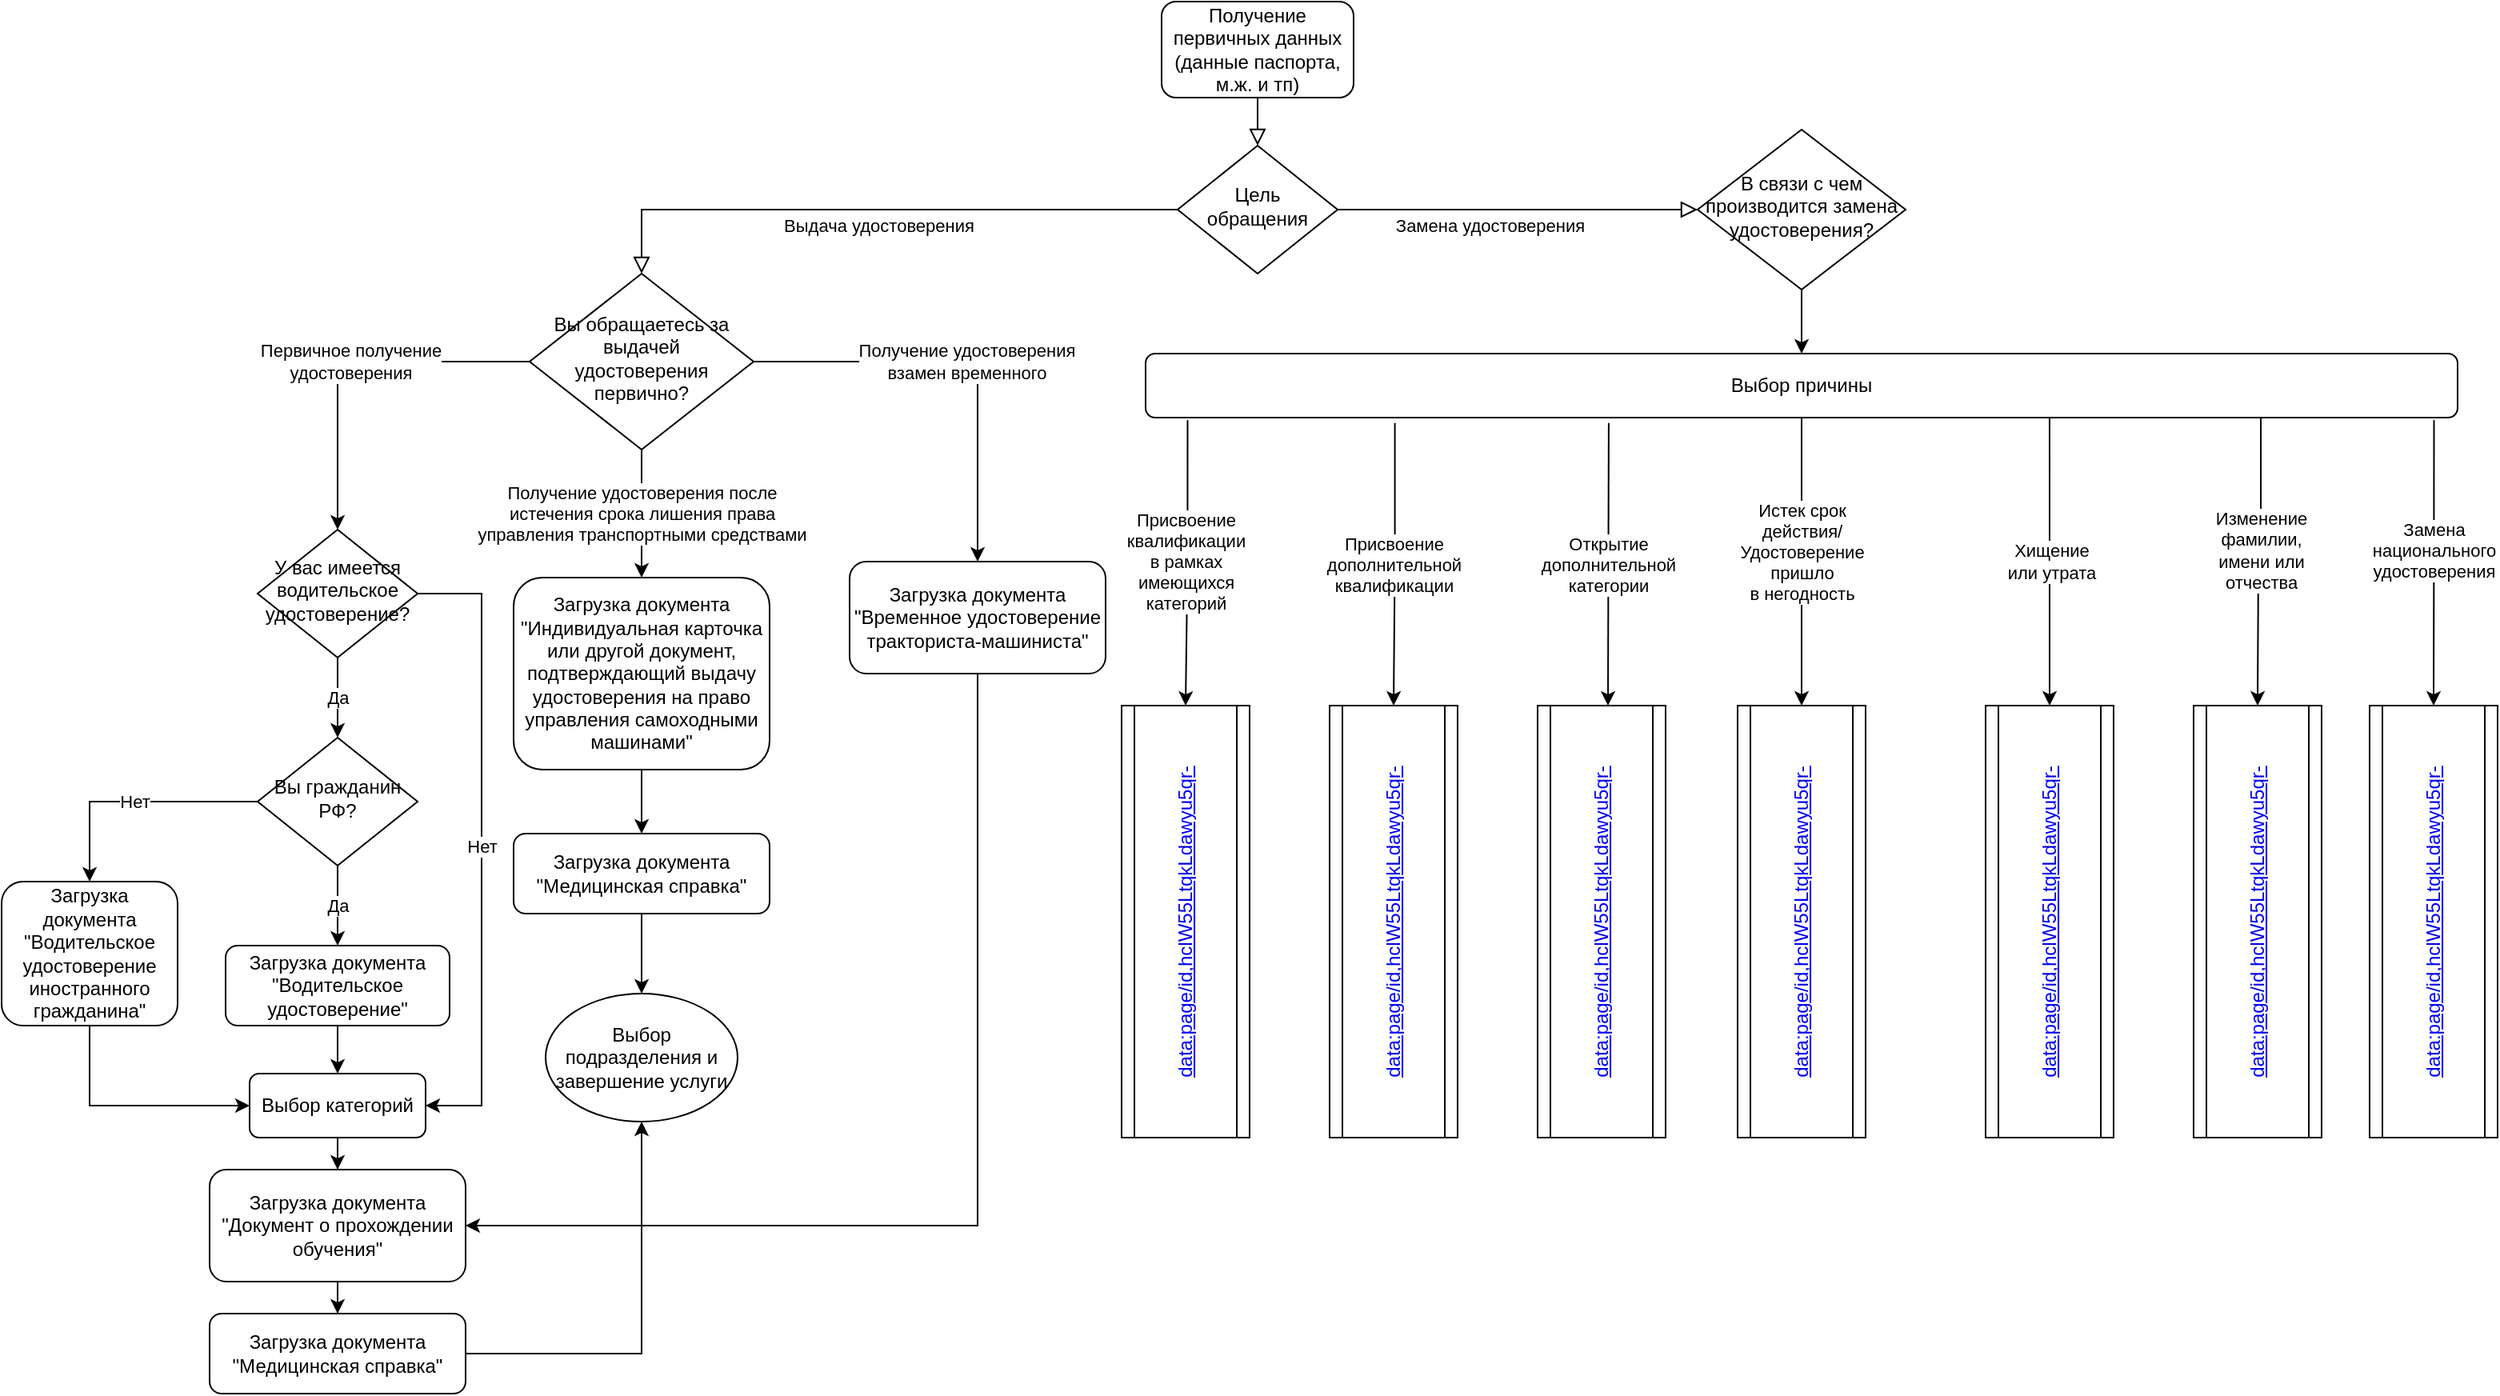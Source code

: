 <mxfile version="14.8.0" type="github" pages="8">
  <diagram id="C5RBs43oDa-KdzZeNtuy" name="Page-1">
    <mxGraphModel dx="1673" dy="896" grid="1" gridSize="10" guides="1" tooltips="1" connect="1" arrows="1" fold="1" page="1" pageScale="1" pageWidth="1654" pageHeight="1169" math="0" shadow="0">
      <root>
        <mxCell id="WIyWlLk6GJQsqaUBKTNV-0" />
        <mxCell id="WIyWlLk6GJQsqaUBKTNV-1" parent="WIyWlLk6GJQsqaUBKTNV-0" />
        <mxCell id="WIyWlLk6GJQsqaUBKTNV-2" value="" style="rounded=0;html=1;jettySize=auto;orthogonalLoop=1;fontSize=11;endArrow=block;endFill=0;endSize=8;strokeWidth=1;shadow=0;labelBackgroundColor=none;edgeStyle=orthogonalEdgeStyle;" parent="WIyWlLk6GJQsqaUBKTNV-1" source="WIyWlLk6GJQsqaUBKTNV-3" target="WIyWlLk6GJQsqaUBKTNV-6" edge="1">
          <mxGeometry relative="1" as="geometry" />
        </mxCell>
        <mxCell id="WIyWlLk6GJQsqaUBKTNV-3" value="Получение первичных данных (данные паспорта, м.ж. и тп)" style="rounded=1;whiteSpace=wrap;html=1;fontSize=12;glass=0;strokeWidth=1;shadow=0;" parent="WIyWlLk6GJQsqaUBKTNV-1" vertex="1">
          <mxGeometry x="765" y="40" width="120" height="60" as="geometry" />
        </mxCell>
        <mxCell id="WIyWlLk6GJQsqaUBKTNV-4" value="Замена удостоверения" style="rounded=0;html=1;jettySize=auto;orthogonalLoop=1;fontSize=11;endArrow=block;endFill=0;endSize=8;strokeWidth=1;shadow=0;labelBackgroundColor=none;edgeStyle=orthogonalEdgeStyle;entryX=0;entryY=0.5;entryDx=0;entryDy=0;" parent="WIyWlLk6GJQsqaUBKTNV-1" source="WIyWlLk6GJQsqaUBKTNV-6" target="LP5ZY8irFqe8Ylj5ovww-49" edge="1">
          <mxGeometry x="-0.156" y="-10" relative="1" as="geometry">
            <mxPoint as="offset" />
            <mxPoint x="825.0" y="260" as="targetPoint" />
          </mxGeometry>
        </mxCell>
        <mxCell id="WIyWlLk6GJQsqaUBKTNV-5" value="Выдача удостоверения" style="edgeStyle=orthogonalEdgeStyle;rounded=0;html=1;jettySize=auto;orthogonalLoop=1;fontSize=11;endArrow=block;endFill=0;endSize=8;strokeWidth=1;shadow=0;labelBackgroundColor=none;entryX=0.5;entryY=0;entryDx=0;entryDy=0;" parent="WIyWlLk6GJQsqaUBKTNV-1" source="WIyWlLk6GJQsqaUBKTNV-6" target="LP5ZY8irFqe8Ylj5ovww-3" edge="1">
          <mxGeometry y="10" relative="1" as="geometry">
            <mxPoint as="offset" />
            <mxPoint x="440" y="190" as="targetPoint" />
          </mxGeometry>
        </mxCell>
        <mxCell id="WIyWlLk6GJQsqaUBKTNV-6" value="Цель обращения" style="rhombus;whiteSpace=wrap;html=1;shadow=0;fontFamily=Helvetica;fontSize=12;align=center;strokeWidth=1;spacing=6;spacingTop=-4;" parent="WIyWlLk6GJQsqaUBKTNV-1" vertex="1">
          <mxGeometry x="775" y="130" width="100" height="80" as="geometry" />
        </mxCell>
        <mxCell id="LP5ZY8irFqe8Ylj5ovww-7" value="Первичное получение &lt;br&gt;удостоверения" style="edgeStyle=orthogonalEdgeStyle;rounded=0;orthogonalLoop=1;jettySize=auto;html=1;entryX=0.5;entryY=0;entryDx=0;entryDy=0;" edge="1" parent="WIyWlLk6GJQsqaUBKTNV-1" source="LP5ZY8irFqe8Ylj5ovww-3" target="LP5ZY8irFqe8Ylj5ovww-5">
          <mxGeometry relative="1" as="geometry" />
        </mxCell>
        <mxCell id="LP5ZY8irFqe8Ylj5ovww-8" value="Получение удостоверения после &lt;br&gt;истечения срока лишения права &lt;br&gt;управления транспортными средствами" style="edgeStyle=orthogonalEdgeStyle;rounded=0;orthogonalLoop=1;jettySize=auto;html=1;entryX=0.5;entryY=0;entryDx=0;entryDy=0;" edge="1" parent="WIyWlLk6GJQsqaUBKTNV-1" source="LP5ZY8irFqe8Ylj5ovww-3" target="LP5ZY8irFqe8Ylj5ovww-6">
          <mxGeometry relative="1" as="geometry" />
        </mxCell>
        <mxCell id="LP5ZY8irFqe8Ylj5ovww-10" value="Получение удостоверения &lt;br&gt;взамен временного" style="edgeStyle=orthogonalEdgeStyle;rounded=0;orthogonalLoop=1;jettySize=auto;html=1;entryX=0.5;entryY=0;entryDx=0;entryDy=0;" edge="1" parent="WIyWlLk6GJQsqaUBKTNV-1" source="LP5ZY8irFqe8Ylj5ovww-3" target="LP5ZY8irFqe8Ylj5ovww-9">
          <mxGeometry relative="1" as="geometry" />
        </mxCell>
        <mxCell id="LP5ZY8irFqe8Ylj5ovww-3" value="Вы обращаетесь за выдачей удостоверения первично?" style="rhombus;whiteSpace=wrap;html=1;shadow=0;fontFamily=Helvetica;fontSize=12;align=center;strokeWidth=1;spacing=6;spacingTop=-4;" vertex="1" parent="WIyWlLk6GJQsqaUBKTNV-1">
          <mxGeometry x="370" y="210" width="140" height="110" as="geometry" />
        </mxCell>
        <mxCell id="LP5ZY8irFqe8Ylj5ovww-12" value="Да" style="edgeStyle=orthogonalEdgeStyle;rounded=0;orthogonalLoop=1;jettySize=auto;html=1;entryX=0.5;entryY=0;entryDx=0;entryDy=0;" edge="1" parent="WIyWlLk6GJQsqaUBKTNV-1" source="LP5ZY8irFqe8Ylj5ovww-5" target="LP5ZY8irFqe8Ylj5ovww-11">
          <mxGeometry relative="1" as="geometry" />
        </mxCell>
        <mxCell id="LP5ZY8irFqe8Ylj5ovww-47" value="Нет" style="edgeStyle=orthogonalEdgeStyle;rounded=0;orthogonalLoop=1;jettySize=auto;html=1;entryX=1;entryY=0.5;entryDx=0;entryDy=0;" edge="1" parent="WIyWlLk6GJQsqaUBKTNV-1" source="LP5ZY8irFqe8Ylj5ovww-5" target="LP5ZY8irFqe8Ylj5ovww-29">
          <mxGeometry relative="1" as="geometry">
            <Array as="points">
              <mxPoint x="340" y="410" />
              <mxPoint x="340" y="730" />
            </Array>
          </mxGeometry>
        </mxCell>
        <mxCell id="LP5ZY8irFqe8Ylj5ovww-5" value="У вас имеется водительское удостоверение?" style="rhombus;whiteSpace=wrap;html=1;shadow=0;fontFamily=Helvetica;fontSize=12;align=center;strokeWidth=1;spacing=6;spacingTop=-4;" vertex="1" parent="WIyWlLk6GJQsqaUBKTNV-1">
          <mxGeometry x="200" y="370" width="100" height="80" as="geometry" />
        </mxCell>
        <mxCell id="LP5ZY8irFqe8Ylj5ovww-17" style="edgeStyle=orthogonalEdgeStyle;rounded=0;orthogonalLoop=1;jettySize=auto;html=1;entryX=0.5;entryY=0;entryDx=0;entryDy=0;" edge="1" parent="WIyWlLk6GJQsqaUBKTNV-1" source="LP5ZY8irFqe8Ylj5ovww-6" target="LP5ZY8irFqe8Ylj5ovww-15">
          <mxGeometry relative="1" as="geometry" />
        </mxCell>
        <mxCell id="LP5ZY8irFqe8Ylj5ovww-6" value="Загрузка документа &quot;Индивидуальная карточка или другой документ, подтверждающий выдачу удостоверения на право управления самоходными машинами&quot;" style="rounded=1;whiteSpace=wrap;html=1;shadow=0;strokeWidth=1;" vertex="1" parent="WIyWlLk6GJQsqaUBKTNV-1">
          <mxGeometry x="360" y="400" width="160" height="120" as="geometry" />
        </mxCell>
        <mxCell id="LP5ZY8irFqe8Ylj5ovww-46" style="edgeStyle=orthogonalEdgeStyle;rounded=0;orthogonalLoop=1;jettySize=auto;html=1;entryX=1;entryY=0.5;entryDx=0;entryDy=0;" edge="1" parent="WIyWlLk6GJQsqaUBKTNV-1" source="LP5ZY8irFqe8Ylj5ovww-9" target="LP5ZY8irFqe8Ylj5ovww-31">
          <mxGeometry relative="1" as="geometry">
            <Array as="points">
              <mxPoint x="650" y="805" />
            </Array>
          </mxGeometry>
        </mxCell>
        <mxCell id="LP5ZY8irFqe8Ylj5ovww-9" value="Загрузка документа &quot;Временное удостоверение тракториста-машиниста&quot;" style="rounded=1;whiteSpace=wrap;html=1;shadow=0;strokeWidth=1;" vertex="1" parent="WIyWlLk6GJQsqaUBKTNV-1">
          <mxGeometry x="570" y="390" width="160" height="70" as="geometry" />
        </mxCell>
        <mxCell id="LP5ZY8irFqe8Ylj5ovww-25" value="Да" style="edgeStyle=orthogonalEdgeStyle;rounded=0;orthogonalLoop=1;jettySize=auto;html=1;entryX=0.5;entryY=0;entryDx=0;entryDy=0;" edge="1" parent="WIyWlLk6GJQsqaUBKTNV-1" source="LP5ZY8irFqe8Ylj5ovww-11" target="LP5ZY8irFqe8Ylj5ovww-24">
          <mxGeometry relative="1" as="geometry" />
        </mxCell>
        <mxCell id="LP5ZY8irFqe8Ylj5ovww-28" value="Нет" style="edgeStyle=orthogonalEdgeStyle;rounded=0;orthogonalLoop=1;jettySize=auto;html=1;entryX=0.5;entryY=0;entryDx=0;entryDy=0;" edge="1" parent="WIyWlLk6GJQsqaUBKTNV-1" source="LP5ZY8irFqe8Ylj5ovww-11" target="LP5ZY8irFqe8Ylj5ovww-26">
          <mxGeometry relative="1" as="geometry" />
        </mxCell>
        <mxCell id="LP5ZY8irFqe8Ylj5ovww-11" value="Вы гражданин РФ?" style="rhombus;whiteSpace=wrap;html=1;shadow=0;fontFamily=Helvetica;fontSize=12;align=center;strokeWidth=1;spacing=6;spacingTop=-4;" vertex="1" parent="WIyWlLk6GJQsqaUBKTNV-1">
          <mxGeometry x="200" y="500" width="100" height="80" as="geometry" />
        </mxCell>
        <mxCell id="LP5ZY8irFqe8Ylj5ovww-18" style="edgeStyle=orthogonalEdgeStyle;rounded=0;orthogonalLoop=1;jettySize=auto;html=1;entryX=0.5;entryY=0;entryDx=0;entryDy=0;" edge="1" parent="WIyWlLk6GJQsqaUBKTNV-1" source="LP5ZY8irFqe8Ylj5ovww-15" target="LP5ZY8irFqe8Ylj5ovww-16">
          <mxGeometry relative="1" as="geometry" />
        </mxCell>
        <mxCell id="LP5ZY8irFqe8Ylj5ovww-15" value="Загрузка документа &quot;Медицинская справка&quot;" style="rounded=1;whiteSpace=wrap;html=1;shadow=0;strokeWidth=1;" vertex="1" parent="WIyWlLk6GJQsqaUBKTNV-1">
          <mxGeometry x="360" y="560" width="160" height="50" as="geometry" />
        </mxCell>
        <mxCell id="LP5ZY8irFqe8Ylj5ovww-16" value="Выбор подразделения и завершение услуги" style="ellipse;whiteSpace=wrap;html=1;shadow=0;strokeWidth=1;" vertex="1" parent="WIyWlLk6GJQsqaUBKTNV-1">
          <mxGeometry x="380" y="660" width="120" height="80" as="geometry" />
        </mxCell>
        <mxCell id="LP5ZY8irFqe8Ylj5ovww-30" style="edgeStyle=orthogonalEdgeStyle;rounded=0;orthogonalLoop=1;jettySize=auto;html=1;entryX=0.5;entryY=0;entryDx=0;entryDy=0;" edge="1" parent="WIyWlLk6GJQsqaUBKTNV-1" source="LP5ZY8irFqe8Ylj5ovww-24" target="LP5ZY8irFqe8Ylj5ovww-29">
          <mxGeometry relative="1" as="geometry" />
        </mxCell>
        <mxCell id="LP5ZY8irFqe8Ylj5ovww-24" value="Загрузка документа &quot;Водительское удостоверение&quot;" style="rounded=1;whiteSpace=wrap;html=1;shadow=0;strokeWidth=1;" vertex="1" parent="WIyWlLk6GJQsqaUBKTNV-1">
          <mxGeometry x="180" y="630" width="140" height="50" as="geometry" />
        </mxCell>
        <mxCell id="LP5ZY8irFqe8Ylj5ovww-44" style="edgeStyle=orthogonalEdgeStyle;rounded=0;orthogonalLoop=1;jettySize=auto;html=1;entryX=0;entryY=0.5;entryDx=0;entryDy=0;" edge="1" parent="WIyWlLk6GJQsqaUBKTNV-1" source="LP5ZY8irFqe8Ylj5ovww-26" target="LP5ZY8irFqe8Ylj5ovww-29">
          <mxGeometry relative="1" as="geometry">
            <Array as="points">
              <mxPoint x="95" y="730" />
            </Array>
          </mxGeometry>
        </mxCell>
        <mxCell id="LP5ZY8irFqe8Ylj5ovww-26" value="Загрузка документа &quot;Водительское удостоверение иностранного гражданина&quot;" style="rounded=1;whiteSpace=wrap;html=1;shadow=0;strokeWidth=1;" vertex="1" parent="WIyWlLk6GJQsqaUBKTNV-1">
          <mxGeometry x="40" y="590" width="110" height="90" as="geometry" />
        </mxCell>
        <mxCell id="LP5ZY8irFqe8Ylj5ovww-33" style="edgeStyle=orthogonalEdgeStyle;rounded=0;orthogonalLoop=1;jettySize=auto;html=1;" edge="1" parent="WIyWlLk6GJQsqaUBKTNV-1" source="LP5ZY8irFqe8Ylj5ovww-29" target="LP5ZY8irFqe8Ylj5ovww-31">
          <mxGeometry relative="1" as="geometry" />
        </mxCell>
        <mxCell id="LP5ZY8irFqe8Ylj5ovww-29" value="Выбор категорий" style="rounded=1;whiteSpace=wrap;html=1;shadow=0;strokeWidth=1;" vertex="1" parent="WIyWlLk6GJQsqaUBKTNV-1">
          <mxGeometry x="195" y="710" width="110" height="40" as="geometry" />
        </mxCell>
        <mxCell id="LP5ZY8irFqe8Ylj5ovww-34" style="edgeStyle=orthogonalEdgeStyle;rounded=0;orthogonalLoop=1;jettySize=auto;html=1;" edge="1" parent="WIyWlLk6GJQsqaUBKTNV-1" source="LP5ZY8irFqe8Ylj5ovww-31" target="LP5ZY8irFqe8Ylj5ovww-32">
          <mxGeometry relative="1" as="geometry" />
        </mxCell>
        <mxCell id="LP5ZY8irFqe8Ylj5ovww-31" value="Загрузка документа &quot;Документ о прохождении обучения&quot;" style="rounded=1;whiteSpace=wrap;html=1;shadow=0;strokeWidth=1;" vertex="1" parent="WIyWlLk6GJQsqaUBKTNV-1">
          <mxGeometry x="170" y="770" width="160" height="70" as="geometry" />
        </mxCell>
        <mxCell id="LP5ZY8irFqe8Ylj5ovww-35" style="edgeStyle=orthogonalEdgeStyle;rounded=0;orthogonalLoop=1;jettySize=auto;html=1;entryX=0.5;entryY=1;entryDx=0;entryDy=0;" edge="1" parent="WIyWlLk6GJQsqaUBKTNV-1" source="LP5ZY8irFqe8Ylj5ovww-32" target="LP5ZY8irFqe8Ylj5ovww-16">
          <mxGeometry relative="1" as="geometry" />
        </mxCell>
        <mxCell id="LP5ZY8irFqe8Ylj5ovww-32" value="Загрузка документа &quot;Медицинская справка&quot;" style="rounded=1;whiteSpace=wrap;html=1;shadow=0;strokeWidth=1;" vertex="1" parent="WIyWlLk6GJQsqaUBKTNV-1">
          <mxGeometry x="170" y="860" width="160" height="50" as="geometry" />
        </mxCell>
        <mxCell id="LP5ZY8irFqe8Ylj5ovww-54" style="edgeStyle=orthogonalEdgeStyle;rounded=0;orthogonalLoop=1;jettySize=auto;html=1;" edge="1" parent="WIyWlLk6GJQsqaUBKTNV-1" source="LP5ZY8irFqe8Ylj5ovww-49" target="LP5ZY8irFqe8Ylj5ovww-53">
          <mxGeometry relative="1" as="geometry" />
        </mxCell>
        <mxCell id="LP5ZY8irFqe8Ylj5ovww-49" value="В связи с чем производится замена удостоверения?" style="rhombus;whiteSpace=wrap;html=1;shadow=0;fontFamily=Helvetica;fontSize=12;align=center;strokeWidth=1;spacing=6;spacingTop=-4;" vertex="1" parent="WIyWlLk6GJQsqaUBKTNV-1">
          <mxGeometry x="1100" y="120" width="130" height="100" as="geometry" />
        </mxCell>
        <mxCell id="LP5ZY8irFqe8Ylj5ovww-56" value="Присвоение &lt;br&gt;дополнительной &lt;br&gt;квалификации" style="edgeStyle=orthogonalEdgeStyle;rounded=0;orthogonalLoop=1;jettySize=auto;html=1;exitX=0.19;exitY=1.083;exitDx=0;exitDy=0;exitPerimeter=0;" edge="1" parent="WIyWlLk6GJQsqaUBKTNV-1" source="LP5ZY8irFqe8Ylj5ovww-53">
          <mxGeometry relative="1" as="geometry">
            <mxPoint x="910" y="480" as="targetPoint" />
            <mxPoint x="910" y="320" as="sourcePoint" />
          </mxGeometry>
        </mxCell>
        <mxCell id="LP5ZY8irFqe8Ylj5ovww-59" value="Присвоение &lt;br&gt;квалификации &lt;br&gt;в рамках &lt;br&gt;имеющихся &lt;br&gt;категорий" style="edgeStyle=orthogonalEdgeStyle;rounded=0;orthogonalLoop=1;jettySize=auto;html=1;exitX=0.032;exitY=1.042;exitDx=0;exitDy=0;exitPerimeter=0;" edge="1" parent="WIyWlLk6GJQsqaUBKTNV-1" source="LP5ZY8irFqe8Ylj5ovww-53">
          <mxGeometry relative="1" as="geometry">
            <mxPoint x="780" y="480" as="targetPoint" />
            <mxPoint x="780" y="310" as="sourcePoint" />
          </mxGeometry>
        </mxCell>
        <mxCell id="LP5ZY8irFqe8Ylj5ovww-60" value="Открытие &lt;br&gt;дополнительной &lt;br&gt;категории" style="edgeStyle=orthogonalEdgeStyle;rounded=0;orthogonalLoop=1;jettySize=auto;html=1;exitX=0.353;exitY=1.083;exitDx=0;exitDy=0;exitPerimeter=0;" edge="1" parent="WIyWlLk6GJQsqaUBKTNV-1" source="LP5ZY8irFqe8Ylj5ovww-53">
          <mxGeometry relative="1" as="geometry">
            <mxPoint x="1044" y="480" as="targetPoint" />
            <mxPoint x="1044" y="310" as="sourcePoint" />
          </mxGeometry>
        </mxCell>
        <mxCell id="LP5ZY8irFqe8Ylj5ovww-53" value="Выбор причины" style="rounded=1;whiteSpace=wrap;html=1;shadow=0;strokeWidth=1;" vertex="1" parent="WIyWlLk6GJQsqaUBKTNV-1">
          <mxGeometry x="755" y="260" width="820" height="40" as="geometry" />
        </mxCell>
        <mxCell id="LP5ZY8irFqe8Ylj5ovww-61" value="Хищение &lt;br&gt;или утрата" style="edgeStyle=orthogonalEdgeStyle;rounded=0;orthogonalLoop=1;jettySize=auto;html=1;exitX=0.689;exitY=1;exitDx=0;exitDy=0;exitPerimeter=0;" edge="1" parent="WIyWlLk6GJQsqaUBKTNV-1" source="LP5ZY8irFqe8Ylj5ovww-53">
          <mxGeometry relative="1" as="geometry">
            <mxPoint x="1320" y="480" as="targetPoint" />
            <mxPoint x="1320" y="310" as="sourcePoint" />
          </mxGeometry>
        </mxCell>
        <mxCell id="LP5ZY8irFqe8Ylj5ovww-62" value="Изменение &lt;br&gt;фамилии, &lt;br&gt;имени или &lt;br&gt;отчества" style="edgeStyle=orthogonalEdgeStyle;rounded=0;orthogonalLoop=1;jettySize=auto;html=1;exitX=0.85;exitY=1;exitDx=0;exitDy=0;exitPerimeter=0;" edge="1" parent="WIyWlLk6GJQsqaUBKTNV-1" source="LP5ZY8irFqe8Ylj5ovww-53">
          <mxGeometry x="-0.091" relative="1" as="geometry">
            <mxPoint x="1450" y="480" as="targetPoint" />
            <mxPoint x="1450" y="310" as="sourcePoint" />
            <mxPoint as="offset" />
          </mxGeometry>
        </mxCell>
        <mxCell id="LP5ZY8irFqe8Ylj5ovww-63" value="Замена &lt;br&gt;национального &lt;br&gt;удостоверения" style="edgeStyle=orthogonalEdgeStyle;rounded=0;orthogonalLoop=1;jettySize=auto;html=1;exitX=0.982;exitY=1.042;exitDx=0;exitDy=0;exitPerimeter=0;" edge="1" parent="WIyWlLk6GJQsqaUBKTNV-1" source="LP5ZY8irFqe8Ylj5ovww-53">
          <mxGeometry x="-0.091" relative="1" as="geometry">
            <mxPoint x="1560" y="480" as="targetPoint" />
            <mxPoint x="1560" y="310" as="sourcePoint" />
            <mxPoint as="offset" />
          </mxGeometry>
        </mxCell>
        <mxCell id="LP5ZY8irFqe8Ylj5ovww-64" value="Истек срок &lt;br&gt;действия/&lt;br&gt;Удостоверение &lt;br&gt;пришло &lt;br&gt;в негодность" style="edgeStyle=orthogonalEdgeStyle;rounded=0;orthogonalLoop=1;jettySize=auto;html=1;exitX=0.5;exitY=1;exitDx=0;exitDy=0;exitPerimeter=0;" edge="1" parent="WIyWlLk6GJQsqaUBKTNV-1" source="LP5ZY8irFqe8Ylj5ovww-53">
          <mxGeometry x="-0.077" relative="1" as="geometry">
            <mxPoint x="1165" y="480" as="targetPoint" />
            <mxPoint x="1164.5" y="310" as="sourcePoint" />
            <Array as="points" />
            <mxPoint as="offset" />
          </mxGeometry>
        </mxCell>
        <UserObject label="&lt;a href=&quot;data:page/id,hclW55LtqkLdawyu5qr-&quot;&gt;data:page/id,hclW55LtqkLdawyu5qr-&lt;/a&gt;" link="data:page/id,hclW55LtqkLdawyu5qr-" id="HJuC5P9A7Q_enxPkEr70-1">
          <mxCell style="shape=process;whiteSpace=wrap;html=1;backgroundOutline=1;shadow=0;strokeWidth=1;horizontal=0;" vertex="1" parent="WIyWlLk6GJQsqaUBKTNV-1">
            <mxGeometry x="740" y="480" width="80" height="270" as="geometry" />
          </mxCell>
        </UserObject>
        <UserObject label="&lt;a href=&quot;null&quot;&gt;data:page/id,hclW55LtqkLdawyu5qr-&lt;/a&gt;" link="data:page/id,7OWJ0SJCPcD8ZJ4T7M_F" id="HJuC5P9A7Q_enxPkEr70-2">
          <mxCell style="shape=process;whiteSpace=wrap;html=1;backgroundOutline=1;shadow=0;strokeWidth=1;horizontal=0;" vertex="1" parent="WIyWlLk6GJQsqaUBKTNV-1">
            <mxGeometry x="870" y="480" width="80" height="270" as="geometry" />
          </mxCell>
        </UserObject>
        <UserObject label="&lt;a href=&quot;null&quot;&gt;data:page/id,hclW55LtqkLdawyu5qr-&lt;/a&gt;" link="data:page/id,f9fnHv35TqbvRMG_lHDl" id="NhBZ_Un9BWM0T-MwfDjz-0">
          <mxCell style="shape=process;whiteSpace=wrap;html=1;backgroundOutline=1;shadow=0;strokeWidth=1;horizontal=0;" vertex="1" parent="WIyWlLk6GJQsqaUBKTNV-1">
            <mxGeometry x="1000" y="480" width="80" height="270" as="geometry" />
          </mxCell>
        </UserObject>
        <UserObject label="&lt;a href=&quot;null&quot;&gt;data:page/id,hclW55LtqkLdawyu5qr-&lt;/a&gt;" link="data:page/id,_fNW3Hu8iMfd9qejRIfx" id="NhBZ_Un9BWM0T-MwfDjz-1">
          <mxCell style="shape=process;whiteSpace=wrap;html=1;backgroundOutline=1;shadow=0;strokeWidth=1;horizontal=0;" vertex="1" parent="WIyWlLk6GJQsqaUBKTNV-1">
            <mxGeometry x="1125" y="480" width="80" height="270" as="geometry" />
          </mxCell>
        </UserObject>
        <UserObject label="&lt;a href=&quot;null&quot;&gt;data:page/id,hclW55LtqkLdawyu5qr-&lt;/a&gt;" link="data:page/id,ujijrNR-eyZcJNk5l9MC" id="NhBZ_Un9BWM0T-MwfDjz-2">
          <mxCell style="shape=process;whiteSpace=wrap;html=1;backgroundOutline=1;shadow=0;strokeWidth=1;horizontal=0;" vertex="1" parent="WIyWlLk6GJQsqaUBKTNV-1">
            <mxGeometry x="1280" y="480" width="80" height="270" as="geometry" />
          </mxCell>
        </UserObject>
        <UserObject label="&lt;a href=&quot;null&quot;&gt;data:page/id,hclW55LtqkLdawyu5qr-&lt;/a&gt;" link="data:page/id,TRyKmcHV2fRLQj_V3c0l" id="NhBZ_Un9BWM0T-MwfDjz-3">
          <mxCell style="shape=process;whiteSpace=wrap;html=1;backgroundOutline=1;shadow=0;strokeWidth=1;horizontal=0;" vertex="1" parent="WIyWlLk6GJQsqaUBKTNV-1">
            <mxGeometry x="1410" y="480" width="80" height="270" as="geometry" />
          </mxCell>
        </UserObject>
        <UserObject label="&lt;a href=&quot;null&quot;&gt;data:page/id,hclW55LtqkLdawyu5qr-&lt;/a&gt;" link="data:page/id,AYc0DusHu32xOqGmyLVo" id="NhBZ_Un9BWM0T-MwfDjz-4">
          <mxCell style="shape=process;whiteSpace=wrap;html=1;backgroundOutline=1;shadow=0;strokeWidth=1;horizontal=0;" vertex="1" parent="WIyWlLk6GJQsqaUBKTNV-1">
            <mxGeometry x="1520" y="480" width="80" height="270" as="geometry" />
          </mxCell>
        </UserObject>
      </root>
    </mxGraphModel>
  </diagram>
  <diagram id="hclW55LtqkLdawyu5qr-" name="Присвоение квалификации в рамках имеющихся категорий">
    <mxGraphModel dx="1422" dy="762" grid="1" gridSize="10" guides="1" tooltips="1" connect="1" arrows="1" fold="1" page="1" pageScale="1" pageWidth="827" pageHeight="1169" math="0" shadow="0">
      <root>
        <mxCell id="kvLU15jJftnli9S3MVWt-0" />
        <mxCell id="kvLU15jJftnli9S3MVWt-1" parent="kvLU15jJftnli9S3MVWt-0" />
        <mxCell id="B0eFu-9J3ncslHHkNvlE-0" style="edgeStyle=orthogonalEdgeStyle;rounded=0;orthogonalLoop=1;jettySize=auto;html=1;entryX=0.5;entryY=0;entryDx=0;entryDy=0;" edge="1" parent="kvLU15jJftnli9S3MVWt-1" source="VKUfGbv2Q31R_BO1hPON-0" target="VKUfGbv2Q31R_BO1hPON-1">
          <mxGeometry relative="1" as="geometry" />
        </mxCell>
        <mxCell id="VKUfGbv2Q31R_BO1hPON-0" value="Загрузка документа &quot;Документ о присвоении квалификации&quot;" style="rounded=1;whiteSpace=wrap;html=1;shadow=0;strokeWidth=1;" vertex="1" parent="kvLU15jJftnli9S3MVWt-1">
          <mxGeometry x="120" y="90" width="160" height="50" as="geometry" />
        </mxCell>
        <mxCell id="B0eFu-9J3ncslHHkNvlE-1" style="edgeStyle=orthogonalEdgeStyle;rounded=0;orthogonalLoop=1;jettySize=auto;html=1;entryX=0.5;entryY=0;entryDx=0;entryDy=0;" edge="1" parent="kvLU15jJftnli9S3MVWt-1" source="VKUfGbv2Q31R_BO1hPON-1" target="VKUfGbv2Q31R_BO1hPON-2">
          <mxGeometry relative="1" as="geometry" />
        </mxCell>
        <mxCell id="VKUfGbv2Q31R_BO1hPON-1" value="Загрузка документа &quot;Удостоверение тракториста-машиниста (тракториста) или другое удостоверение на право управления самоходными машинами&lt;span style=&quot;color: rgba(0 , 0 , 0 , 0) ; font-family: monospace ; font-size: 0px&quot;&gt;%3CmxGraphModel%3E%3Croot%3E%3CmxCell%20id%3D%220%22%2F%3E%3CmxCell%20id%3D%221%22%20parent%3D%220%22%2F%3E%3CmxCell%20id%3D%222%22%20value%3D%22%D0%97%D0%B0%D0%B3%D1%80%D1%83%D0%B7%D0%BA%D0%B0%20%D0%B4%D0%BE%D0%BA%D1%83%D0%BC%D0%B5%D0%BD%D1%82%D0%B0%20%26quot%3B%D0%94%D0%BE%D0%BA%D1%83%D0%BC%D0%B5%D0%BD%D1%82%20%D0%BE%20%D0%BF%D1%80%D0%B8%D1%81%D0%B2%D0%BE%D0%B5%D0%BD%D0%B8%D0%B8%20%D0%BA%D0%B2%D0%B0%D0%BB%D0%B8%D1%84%D0%B8%D0%BA%D0%B0%D1%86%D0%B8%D0%B8%26quot%3B%22%20style%3D%22rounded%3D1%3BwhiteSpace%3Dwrap%3Bhtml%3D1%3Bshadow%3D0%3BstrokeWidth%3D1%3B%22%20vertex%3D%221%22%20parent%3D%221%22%3E%3CmxGeometry%20x%3D%221130%22%20y%3D%22420%22%20width%3D%22160%22%20height%3D%2250%22%20as%3D%22geometry%22%2F%3E%3C%2FmxCell%3E%3C%2Froot%3E%3C%2FmxGraphModel%3E&lt;/span&gt;&lt;span style=&quot;color: rgba(0 , 0 , 0 , 0) ; font-family: monospace ; font-size: 0px&quot;&gt;%3CmxGraphModel%3E%3Croot%3E%3CmxCell%20id%3D%220%22%2F%3E%3CmxCell%20id%3D%221%22%20parent%3D%220%22%2F%3E%3CmxCell%20id%3D%222%22%20value%3D%22%D0%97%D0%B0%D0%B3%D1%80%D1%83%D0%B7%D0%BA%D0%B0%20%D0%B4%D0%BE%D0%BA%D1%83%D0%BC%D0%B5%D0%BD%D1%82%D0%B0%20%26quot%3B%D0%94%D0%BE%D0%BA%D1%83%D0%BC%D0%B5%D0%BD%D1%82%20%D0%BE%20%D0%BF%D1%80%D0%B8%D1%81%D0%B2%D0%BE%D0%B5%D0%BD%D0%B8%D0%B8%20%D0%BA%D0%B2%D0%B0%D0%BB%D0%B8%D1%84%D0%B8%D0%BA%D0%B0%D1%86%D0%B8%D0%B8%26quot%3B%22%20style%3D%22rounded%3D1%3BwhiteSpace%3Dwrap%3Bhtml%3D1%3Bshadow%3D0%3BstrokeWidth%3D1%3B%22%20vertex%3D%221%22%20parent%3D%221%22%3E%3CmxGeometry%20x%3D%221130%22%20y%3D%22420%22%20width%3D%22160%22%20height%3D%2250%22%20as%3D%22geometry%22%2F%3E%3C%2FmxCell%3E%3C%2Froot%3E%3C%2FmxGraphModel%3E&lt;/span&gt;&quot;" style="rounded=1;whiteSpace=wrap;html=1;shadow=0;strokeWidth=1;" vertex="1" parent="kvLU15jJftnli9S3MVWt-1">
          <mxGeometry x="120" y="170" width="160" height="90" as="geometry" />
        </mxCell>
        <mxCell id="B0eFu-9J3ncslHHkNvlE-2" style="edgeStyle=orthogonalEdgeStyle;rounded=0;orthogonalLoop=1;jettySize=auto;html=1;entryX=0.5;entryY=0;entryDx=0;entryDy=0;" edge="1" parent="kvLU15jJftnli9S3MVWt-1" source="VKUfGbv2Q31R_BO1hPON-2" target="VKUfGbv2Q31R_BO1hPON-3">
          <mxGeometry relative="1" as="geometry" />
        </mxCell>
        <mxCell id="VKUfGbv2Q31R_BO1hPON-2" value="Загрузка документа &quot;Индивидуальная карточка или другой документ, подтверждающий выдачу удостоверения на право управления самоходными машинами&quot;" style="rounded=1;whiteSpace=wrap;html=1;shadow=0;strokeWidth=1;" vertex="1" parent="kvLU15jJftnli9S3MVWt-1">
          <mxGeometry x="120" y="290" width="160" height="120" as="geometry" />
        </mxCell>
        <mxCell id="B0eFu-9J3ncslHHkNvlE-3" style="edgeStyle=orthogonalEdgeStyle;rounded=0;orthogonalLoop=1;jettySize=auto;html=1;entryX=0.5;entryY=0;entryDx=0;entryDy=0;" edge="1" parent="kvLU15jJftnli9S3MVWt-1" source="VKUfGbv2Q31R_BO1hPON-3" target="3Rrlsl-Phg1nYhmITeOv-0">
          <mxGeometry relative="1" as="geometry" />
        </mxCell>
        <mxCell id="VKUfGbv2Q31R_BO1hPON-3" value="Загрузка документа &quot;Медицинская справка&quot;" style="rounded=1;whiteSpace=wrap;html=1;shadow=0;strokeWidth=1;" vertex="1" parent="kvLU15jJftnli9S3MVWt-1">
          <mxGeometry x="120" y="440" width="160" height="50" as="geometry" />
        </mxCell>
        <mxCell id="3Rrlsl-Phg1nYhmITeOv-0" value="Выбор подразделения и завершение услуги" style="ellipse;whiteSpace=wrap;html=1;shadow=0;strokeWidth=1;" vertex="1" parent="kvLU15jJftnli9S3MVWt-1">
          <mxGeometry x="140" y="540" width="120" height="80" as="geometry" />
        </mxCell>
        <mxCell id="5G47etuwDU-IMcN8hMUH-0" value="Назад&lt;br&gt;&lt;a href=&quot;data:page/id,C5RBs43oDa-KdzZeNtuy&quot;&gt;data:page/id,C5RBs43oDa-KdzZeNtuy&lt;/a&gt;" style="shape=process;whiteSpace=wrap;html=1;backgroundOutline=1;shadow=0;strokeWidth=1;" vertex="1" parent="kvLU15jJftnli9S3MVWt-1">
          <mxGeometry x="410" y="70" width="210" height="50" as="geometry" />
        </mxCell>
      </root>
    </mxGraphModel>
  </diagram>
  <diagram id="7OWJ0SJCPcD8ZJ4T7M_F" name="Присвоение дополнительной квалификации">
    <mxGraphModel dx="595" dy="762" grid="1" gridSize="10" guides="1" tooltips="1" connect="1" arrows="1" fold="1" page="1" pageScale="1" pageWidth="827" pageHeight="1169" math="0" shadow="0">
      <root>
        <mxCell id="7sy-wHbYIdsX4-8piPpg-0" />
        <mxCell id="7sy-wHbYIdsX4-8piPpg-1" parent="7sy-wHbYIdsX4-8piPpg-0" />
        <mxCell id="nRg2Jz34SIZ-nacFX3lx-16" style="edgeStyle=orthogonalEdgeStyle;rounded=0;orthogonalLoop=1;jettySize=auto;html=1;entryX=0.5;entryY=0;entryDx=0;entryDy=0;" edge="1" parent="7sy-wHbYIdsX4-8piPpg-1" source="nRg2Jz34SIZ-nacFX3lx-0" target="nRg2Jz34SIZ-nacFX3lx-3">
          <mxGeometry relative="1" as="geometry" />
        </mxCell>
        <mxCell id="nRg2Jz34SIZ-nacFX3lx-0" value="Загрузка документа &quot;Документ о присвоении квалификации&quot;" style="rounded=1;whiteSpace=wrap;html=1;shadow=0;strokeWidth=1;" vertex="1" parent="7sy-wHbYIdsX4-8piPpg-1">
          <mxGeometry x="1100" y="120" width="160" height="50" as="geometry" />
        </mxCell>
        <mxCell id="nRg2Jz34SIZ-nacFX3lx-1" value="Да" style="edgeStyle=orthogonalEdgeStyle;rounded=0;orthogonalLoop=1;jettySize=auto;html=1;entryX=0.5;entryY=0;entryDx=0;entryDy=0;" edge="1" parent="7sy-wHbYIdsX4-8piPpg-1" source="nRg2Jz34SIZ-nacFX3lx-3" target="nRg2Jz34SIZ-nacFX3lx-6">
          <mxGeometry relative="1" as="geometry" />
        </mxCell>
        <mxCell id="nRg2Jz34SIZ-nacFX3lx-2" value="Нет" style="edgeStyle=orthogonalEdgeStyle;rounded=0;orthogonalLoop=1;jettySize=auto;html=1;entryX=1;entryY=0.5;entryDx=0;entryDy=0;" edge="1" parent="7sy-wHbYIdsX4-8piPpg-1" source="nRg2Jz34SIZ-nacFX3lx-3" target="nRg2Jz34SIZ-nacFX3lx-12">
          <mxGeometry relative="1" as="geometry">
            <Array as="points">
              <mxPoint x="1270" y="250" />
              <mxPoint x="1270" y="570" />
            </Array>
          </mxGeometry>
        </mxCell>
        <mxCell id="nRg2Jz34SIZ-nacFX3lx-3" value="У вас имеется водительское удостоверение?" style="rhombus;whiteSpace=wrap;html=1;shadow=0;fontFamily=Helvetica;fontSize=12;align=center;strokeWidth=1;spacing=6;spacingTop=-4;" vertex="1" parent="7sy-wHbYIdsX4-8piPpg-1">
          <mxGeometry x="1130" y="210" width="100" height="80" as="geometry" />
        </mxCell>
        <mxCell id="nRg2Jz34SIZ-nacFX3lx-4" value="Да" style="edgeStyle=orthogonalEdgeStyle;rounded=0;orthogonalLoop=1;jettySize=auto;html=1;entryX=0.5;entryY=0;entryDx=0;entryDy=0;" edge="1" parent="7sy-wHbYIdsX4-8piPpg-1" source="nRg2Jz34SIZ-nacFX3lx-6" target="nRg2Jz34SIZ-nacFX3lx-8">
          <mxGeometry relative="1" as="geometry" />
        </mxCell>
        <mxCell id="nRg2Jz34SIZ-nacFX3lx-5" value="Нет" style="edgeStyle=orthogonalEdgeStyle;rounded=0;orthogonalLoop=1;jettySize=auto;html=1;entryX=0.5;entryY=0;entryDx=0;entryDy=0;" edge="1" parent="7sy-wHbYIdsX4-8piPpg-1" source="nRg2Jz34SIZ-nacFX3lx-6" target="nRg2Jz34SIZ-nacFX3lx-10">
          <mxGeometry relative="1" as="geometry" />
        </mxCell>
        <mxCell id="nRg2Jz34SIZ-nacFX3lx-6" value="Вы гражданин РФ?" style="rhombus;whiteSpace=wrap;html=1;shadow=0;fontFamily=Helvetica;fontSize=12;align=center;strokeWidth=1;spacing=6;spacingTop=-4;" vertex="1" parent="7sy-wHbYIdsX4-8piPpg-1">
          <mxGeometry x="1130" y="340" width="100" height="80" as="geometry" />
        </mxCell>
        <mxCell id="nRg2Jz34SIZ-nacFX3lx-7" style="edgeStyle=orthogonalEdgeStyle;rounded=0;orthogonalLoop=1;jettySize=auto;html=1;entryX=0.5;entryY=0;entryDx=0;entryDy=0;" edge="1" parent="7sy-wHbYIdsX4-8piPpg-1" source="nRg2Jz34SIZ-nacFX3lx-8" target="nRg2Jz34SIZ-nacFX3lx-12">
          <mxGeometry relative="1" as="geometry" />
        </mxCell>
        <mxCell id="nRg2Jz34SIZ-nacFX3lx-8" value="Загрузка документа &quot;Водительское удостоверение&quot;" style="rounded=1;whiteSpace=wrap;html=1;shadow=0;strokeWidth=1;" vertex="1" parent="7sy-wHbYIdsX4-8piPpg-1">
          <mxGeometry x="1110" y="470" width="140" height="50" as="geometry" />
        </mxCell>
        <mxCell id="nRg2Jz34SIZ-nacFX3lx-9" style="edgeStyle=orthogonalEdgeStyle;rounded=0;orthogonalLoop=1;jettySize=auto;html=1;entryX=0;entryY=0.5;entryDx=0;entryDy=0;" edge="1" parent="7sy-wHbYIdsX4-8piPpg-1" source="nRg2Jz34SIZ-nacFX3lx-10" target="nRg2Jz34SIZ-nacFX3lx-12">
          <mxGeometry relative="1" as="geometry">
            <Array as="points">
              <mxPoint x="1025" y="570" />
            </Array>
          </mxGeometry>
        </mxCell>
        <mxCell id="nRg2Jz34SIZ-nacFX3lx-10" value="Загрузка документа &quot;Водительское удостоверение иностранного гражданина&quot;" style="rounded=1;whiteSpace=wrap;html=1;shadow=0;strokeWidth=1;" vertex="1" parent="7sy-wHbYIdsX4-8piPpg-1">
          <mxGeometry x="970" y="430" width="110" height="90" as="geometry" />
        </mxCell>
        <mxCell id="nRg2Jz34SIZ-nacFX3lx-11" style="edgeStyle=orthogonalEdgeStyle;rounded=0;orthogonalLoop=1;jettySize=auto;html=1;" edge="1" parent="7sy-wHbYIdsX4-8piPpg-1" source="nRg2Jz34SIZ-nacFX3lx-12" target="nRg2Jz34SIZ-nacFX3lx-14">
          <mxGeometry relative="1" as="geometry" />
        </mxCell>
        <mxCell id="nRg2Jz34SIZ-nacFX3lx-12" value="Выбор категорий" style="rounded=1;whiteSpace=wrap;html=1;shadow=0;strokeWidth=1;" vertex="1" parent="7sy-wHbYIdsX4-8piPpg-1">
          <mxGeometry x="1125" y="550" width="110" height="40" as="geometry" />
        </mxCell>
        <mxCell id="nRg2Jz34SIZ-nacFX3lx-13" style="edgeStyle=orthogonalEdgeStyle;rounded=0;orthogonalLoop=1;jettySize=auto;html=1;" edge="1" parent="7sy-wHbYIdsX4-8piPpg-1" source="nRg2Jz34SIZ-nacFX3lx-14" target="nRg2Jz34SIZ-nacFX3lx-15">
          <mxGeometry relative="1" as="geometry" />
        </mxCell>
        <mxCell id="nRg2Jz34SIZ-nacFX3lx-14" value="Загрузка документа &quot;Документ о прохождении обучения&quot;" style="rounded=1;whiteSpace=wrap;html=1;shadow=0;strokeWidth=1;" vertex="1" parent="7sy-wHbYIdsX4-8piPpg-1">
          <mxGeometry x="1100" y="610" width="160" height="70" as="geometry" />
        </mxCell>
        <mxCell id="5MmIASrymnTv7L6Ay5e2-1" style="edgeStyle=orthogonalEdgeStyle;rounded=0;orthogonalLoop=1;jettySize=auto;html=1;entryX=0.5;entryY=0;entryDx=0;entryDy=0;" edge="1" parent="7sy-wHbYIdsX4-8piPpg-1" source="nRg2Jz34SIZ-nacFX3lx-15" target="5MmIASrymnTv7L6Ay5e2-0">
          <mxGeometry relative="1" as="geometry" />
        </mxCell>
        <mxCell id="nRg2Jz34SIZ-nacFX3lx-15" value="Загрузка документа &quot;Медицинская справка&quot;" style="rounded=1;whiteSpace=wrap;html=1;shadow=0;strokeWidth=1;" vertex="1" parent="7sy-wHbYIdsX4-8piPpg-1">
          <mxGeometry x="1100" y="700" width="160" height="50" as="geometry" />
        </mxCell>
        <mxCell id="5MmIASrymnTv7L6Ay5e2-0" value="Выбор подразделения и завершение услуги" style="ellipse;whiteSpace=wrap;html=1;shadow=0;strokeWidth=1;" vertex="1" parent="7sy-wHbYIdsX4-8piPpg-1">
          <mxGeometry x="1120" y="790" width="120" height="80" as="geometry" />
        </mxCell>
        <mxCell id="IPGn8_YW0T4CnEtrseLv-0" value="Назад&lt;br&gt;&lt;a href=&quot;null&quot;&gt;data:page/id,C5RBs43oDa-KdzZeNtuy&lt;/a&gt;" style="shape=process;whiteSpace=wrap;html=1;backgroundOutline=1;shadow=0;strokeWidth=1;" vertex="1" parent="7sy-wHbYIdsX4-8piPpg-1">
          <mxGeometry x="1380" y="30" width="210" height="50" as="geometry" />
        </mxCell>
      </root>
    </mxGraphModel>
  </diagram>
  <diagram id="f9fnHv35TqbvRMG_lHDl" name="Открытие дополнительной категории">
    <mxGraphModel dx="1422" dy="762" grid="1" gridSize="10" guides="1" tooltips="1" connect="1" arrows="1" fold="1" page="1" pageScale="1" pageWidth="827" pageHeight="1169" math="0" shadow="0">
      <root>
        <mxCell id="01sahJC-VMEziEyesvi8-0" />
        <mxCell id="01sahJC-VMEziEyesvi8-1" parent="01sahJC-VMEziEyesvi8-0" />
        <mxCell id="62_IhepMnye-tNB4LGr4-15" style="edgeStyle=orthogonalEdgeStyle;rounded=0;orthogonalLoop=1;jettySize=auto;html=1;entryX=0.5;entryY=0;entryDx=0;entryDy=0;" edge="1" parent="01sahJC-VMEziEyesvi8-1" source="szA9S3h3JyB4_QqYPdiG-0" target="62_IhepMnye-tNB4LGr4-2">
          <mxGeometry relative="1" as="geometry" />
        </mxCell>
        <mxCell id="szA9S3h3JyB4_QqYPdiG-0" value="Загрузка документа &quot;Документ о прохождении обучения&quot;" style="rounded=1;whiteSpace=wrap;html=1;shadow=0;strokeWidth=1;" vertex="1" parent="01sahJC-VMEziEyesvi8-1">
          <mxGeometry x="310" y="40" width="160" height="70" as="geometry" />
        </mxCell>
        <mxCell id="62_IhepMnye-tNB4LGr4-0" value="Да" style="edgeStyle=orthogonalEdgeStyle;rounded=0;orthogonalLoop=1;jettySize=auto;html=1;entryX=0.5;entryY=0;entryDx=0;entryDy=0;" edge="1" parent="01sahJC-VMEziEyesvi8-1" source="62_IhepMnye-tNB4LGr4-2" target="62_IhepMnye-tNB4LGr4-5">
          <mxGeometry relative="1" as="geometry" />
        </mxCell>
        <mxCell id="62_IhepMnye-tNB4LGr4-1" value="Нет" style="edgeStyle=orthogonalEdgeStyle;rounded=0;orthogonalLoop=1;jettySize=auto;html=1;entryX=1;entryY=0.5;entryDx=0;entryDy=0;" edge="1" parent="01sahJC-VMEziEyesvi8-1" source="62_IhepMnye-tNB4LGr4-2" target="62_IhepMnye-tNB4LGr4-11">
          <mxGeometry relative="1" as="geometry">
            <Array as="points">
              <mxPoint x="480" y="180" />
              <mxPoint x="480" y="500" />
            </Array>
          </mxGeometry>
        </mxCell>
        <mxCell id="62_IhepMnye-tNB4LGr4-2" value="У вас имеется водительское удостоверение?" style="rhombus;whiteSpace=wrap;html=1;shadow=0;fontFamily=Helvetica;fontSize=12;align=center;strokeWidth=1;spacing=6;spacingTop=-4;" vertex="1" parent="01sahJC-VMEziEyesvi8-1">
          <mxGeometry x="340" y="140" width="100" height="80" as="geometry" />
        </mxCell>
        <mxCell id="62_IhepMnye-tNB4LGr4-3" value="Да" style="edgeStyle=orthogonalEdgeStyle;rounded=0;orthogonalLoop=1;jettySize=auto;html=1;entryX=0.5;entryY=0;entryDx=0;entryDy=0;" edge="1" parent="01sahJC-VMEziEyesvi8-1" source="62_IhepMnye-tNB4LGr4-5" target="62_IhepMnye-tNB4LGr4-7">
          <mxGeometry relative="1" as="geometry" />
        </mxCell>
        <mxCell id="62_IhepMnye-tNB4LGr4-4" value="Нет" style="edgeStyle=orthogonalEdgeStyle;rounded=0;orthogonalLoop=1;jettySize=auto;html=1;entryX=0.5;entryY=0;entryDx=0;entryDy=0;" edge="1" parent="01sahJC-VMEziEyesvi8-1" source="62_IhepMnye-tNB4LGr4-5" target="62_IhepMnye-tNB4LGr4-9">
          <mxGeometry relative="1" as="geometry" />
        </mxCell>
        <mxCell id="62_IhepMnye-tNB4LGr4-5" value="Вы гражданин РФ?" style="rhombus;whiteSpace=wrap;html=1;shadow=0;fontFamily=Helvetica;fontSize=12;align=center;strokeWidth=1;spacing=6;spacingTop=-4;" vertex="1" parent="01sahJC-VMEziEyesvi8-1">
          <mxGeometry x="340" y="270" width="100" height="80" as="geometry" />
        </mxCell>
        <mxCell id="62_IhepMnye-tNB4LGr4-6" style="edgeStyle=orthogonalEdgeStyle;rounded=0;orthogonalLoop=1;jettySize=auto;html=1;entryX=0.5;entryY=0;entryDx=0;entryDy=0;" edge="1" parent="01sahJC-VMEziEyesvi8-1" source="62_IhepMnye-tNB4LGr4-7" target="62_IhepMnye-tNB4LGr4-11">
          <mxGeometry relative="1" as="geometry" />
        </mxCell>
        <mxCell id="62_IhepMnye-tNB4LGr4-7" value="Загрузка документа &quot;Водительское удостоверение&quot;" style="rounded=1;whiteSpace=wrap;html=1;shadow=0;strokeWidth=1;" vertex="1" parent="01sahJC-VMEziEyesvi8-1">
          <mxGeometry x="320" y="400" width="140" height="50" as="geometry" />
        </mxCell>
        <mxCell id="62_IhepMnye-tNB4LGr4-8" style="edgeStyle=orthogonalEdgeStyle;rounded=0;orthogonalLoop=1;jettySize=auto;html=1;entryX=0;entryY=0.5;entryDx=0;entryDy=0;" edge="1" parent="01sahJC-VMEziEyesvi8-1" source="62_IhepMnye-tNB4LGr4-9" target="62_IhepMnye-tNB4LGr4-11">
          <mxGeometry relative="1" as="geometry">
            <Array as="points">
              <mxPoint x="235" y="500" />
            </Array>
          </mxGeometry>
        </mxCell>
        <mxCell id="62_IhepMnye-tNB4LGr4-9" value="Загрузка документа &quot;Водительское удостоверение иностранного гражданина&quot;" style="rounded=1;whiteSpace=wrap;html=1;shadow=0;strokeWidth=1;" vertex="1" parent="01sahJC-VMEziEyesvi8-1">
          <mxGeometry x="180" y="360" width="110" height="90" as="geometry" />
        </mxCell>
        <mxCell id="62_IhepMnye-tNB4LGr4-10" style="edgeStyle=orthogonalEdgeStyle;rounded=0;orthogonalLoop=1;jettySize=auto;html=1;" edge="1" parent="01sahJC-VMEziEyesvi8-1" source="62_IhepMnye-tNB4LGr4-11" target="62_IhepMnye-tNB4LGr4-13">
          <mxGeometry relative="1" as="geometry" />
        </mxCell>
        <mxCell id="62_IhepMnye-tNB4LGr4-11" value="Выбор категорий" style="rounded=1;whiteSpace=wrap;html=1;shadow=0;strokeWidth=1;" vertex="1" parent="01sahJC-VMEziEyesvi8-1">
          <mxGeometry x="335" y="480" width="110" height="40" as="geometry" />
        </mxCell>
        <mxCell id="62_IhepMnye-tNB4LGr4-12" style="edgeStyle=orthogonalEdgeStyle;rounded=0;orthogonalLoop=1;jettySize=auto;html=1;" edge="1" parent="01sahJC-VMEziEyesvi8-1" source="62_IhepMnye-tNB4LGr4-13" target="62_IhepMnye-tNB4LGr4-14">
          <mxGeometry relative="1" as="geometry" />
        </mxCell>
        <mxCell id="62_IhepMnye-tNB4LGr4-13" value="Загрузка документа &quot;Документ о прохождении обучения&quot;" style="rounded=1;whiteSpace=wrap;html=1;shadow=0;strokeWidth=1;" vertex="1" parent="01sahJC-VMEziEyesvi8-1">
          <mxGeometry x="310" y="540" width="160" height="70" as="geometry" />
        </mxCell>
        <mxCell id="n7QH0T3OYc7trggTqGyH-1" style="edgeStyle=orthogonalEdgeStyle;rounded=0;orthogonalLoop=1;jettySize=auto;html=1;entryX=0.5;entryY=0;entryDx=0;entryDy=0;" edge="1" parent="01sahJC-VMEziEyesvi8-1" source="62_IhepMnye-tNB4LGr4-14" target="n7QH0T3OYc7trggTqGyH-0">
          <mxGeometry relative="1" as="geometry" />
        </mxCell>
        <mxCell id="62_IhepMnye-tNB4LGr4-14" value="Загрузка документа &quot;Медицинская справка&quot;" style="rounded=1;whiteSpace=wrap;html=1;shadow=0;strokeWidth=1;" vertex="1" parent="01sahJC-VMEziEyesvi8-1">
          <mxGeometry x="310" y="630" width="160" height="50" as="geometry" />
        </mxCell>
        <mxCell id="n7QH0T3OYc7trggTqGyH-0" value="Выбор подразделения и завершение услуги" style="ellipse;whiteSpace=wrap;html=1;shadow=0;strokeWidth=1;" vertex="1" parent="01sahJC-VMEziEyesvi8-1">
          <mxGeometry x="330" y="720" width="120" height="80" as="geometry" />
        </mxCell>
        <mxCell id="wxaMJCJOIKmB-B3JlGYO-0" value="Назад&lt;br&gt;&lt;a href=&quot;null&quot;&gt;data:page/id,C5RBs43oDa-KdzZeNtuy&lt;/a&gt;" style="shape=process;whiteSpace=wrap;html=1;backgroundOutline=1;shadow=0;strokeWidth=1;" vertex="1" parent="01sahJC-VMEziEyesvi8-1">
          <mxGeometry x="580" y="30" width="210" height="50" as="geometry" />
        </mxCell>
      </root>
    </mxGraphModel>
  </diagram>
  <diagram id="_fNW3Hu8iMfd9qejRIfx" name="Истек срок действия/ Удостоверение пришло в негодность">
    <mxGraphModel dx="1422" dy="762" grid="1" gridSize="10" guides="1" tooltips="1" connect="1" arrows="1" fold="1" page="1" pageScale="1" pageWidth="827" pageHeight="1169" math="0" shadow="0">
      <root>
        <mxCell id="WcWkTmYkEJZWo569n9i0-0" />
        <mxCell id="WcWkTmYkEJZWo569n9i0-1" parent="WcWkTmYkEJZWo569n9i0-0" />
        <mxCell id="ySqooHkldYJak4M2rDcs-1" style="edgeStyle=orthogonalEdgeStyle;rounded=0;orthogonalLoop=1;jettySize=auto;html=1;entryX=0.5;entryY=0;entryDx=0;entryDy=0;" edge="1" parent="WcWkTmYkEJZWo569n9i0-1" source="gIG8Yw8IZxRdZI8oUY0j-0" target="dXp_PYSKGvyPPVJzWf94-0">
          <mxGeometry relative="1" as="geometry" />
        </mxCell>
        <mxCell id="gIG8Yw8IZxRdZI8oUY0j-0" value="Загрузка документа &quot;Удостоверение тракториста-машиниста (тракториста) или другое удостоверение на право управления самоходными машинами&quot;" style="rounded=1;whiteSpace=wrap;html=1;shadow=0;strokeWidth=1;" vertex="1" parent="WcWkTmYkEJZWo569n9i0-1">
          <mxGeometry x="260" y="60" width="210" height="90" as="geometry" />
        </mxCell>
        <mxCell id="ySqooHkldYJak4M2rDcs-2" style="edgeStyle=orthogonalEdgeStyle;rounded=0;orthogonalLoop=1;jettySize=auto;html=1;entryX=0.5;entryY=0;entryDx=0;entryDy=0;" edge="1" parent="WcWkTmYkEJZWo569n9i0-1" source="dXp_PYSKGvyPPVJzWf94-0" target="pUF6aBKL6j4Z7hfNqors-0">
          <mxGeometry relative="1" as="geometry" />
        </mxCell>
        <mxCell id="dXp_PYSKGvyPPVJzWf94-0" value="Загрузка документа &quot;Индивидуальная карточка или другой документ, подтверждающий выдачу удостоверения на право управления самоходными машинами&quot;" style="rounded=1;whiteSpace=wrap;html=1;shadow=0;strokeWidth=1;" vertex="1" parent="WcWkTmYkEJZWo569n9i0-1">
          <mxGeometry x="285" y="200" width="160" height="120" as="geometry" />
        </mxCell>
        <mxCell id="ySqooHkldYJak4M2rDcs-3" style="edgeStyle=orthogonalEdgeStyle;rounded=0;orthogonalLoop=1;jettySize=auto;html=1;entryX=0.5;entryY=0;entryDx=0;entryDy=0;" edge="1" parent="WcWkTmYkEJZWo569n9i0-1" source="pUF6aBKL6j4Z7hfNqors-0" target="ySqooHkldYJak4M2rDcs-0">
          <mxGeometry relative="1" as="geometry" />
        </mxCell>
        <mxCell id="pUF6aBKL6j4Z7hfNqors-0" value="Загрузка документа &quot;Медицинская справка&quot;" style="rounded=1;whiteSpace=wrap;html=1;shadow=0;strokeWidth=1;" vertex="1" parent="WcWkTmYkEJZWo569n9i0-1">
          <mxGeometry x="285" y="350" width="160" height="50" as="geometry" />
        </mxCell>
        <mxCell id="ySqooHkldYJak4M2rDcs-0" value="Выбор подразделения и завершение услуги" style="ellipse;whiteSpace=wrap;html=1;shadow=0;strokeWidth=1;" vertex="1" parent="WcWkTmYkEJZWo569n9i0-1">
          <mxGeometry x="305" y="430" width="120" height="80" as="geometry" />
        </mxCell>
        <mxCell id="JX0QKpGKiTCP4Oi9IEy4-0" value="Назад&lt;br&gt;&lt;a href=&quot;null&quot;&gt;data:page/id,C5RBs43oDa-KdzZeNtuy&lt;/a&gt;" style="shape=process;whiteSpace=wrap;html=1;backgroundOutline=1;shadow=0;strokeWidth=1;" vertex="1" parent="WcWkTmYkEJZWo569n9i0-1">
          <mxGeometry x="570" y="40" width="210" height="50" as="geometry" />
        </mxCell>
      </root>
    </mxGraphModel>
  </diagram>
  <diagram id="ujijrNR-eyZcJNk5l9MC" name="Хищение или утрата">
    <mxGraphModel dx="1422" dy="762" grid="1" gridSize="10" guides="1" tooltips="1" connect="1" arrows="1" fold="1" page="1" pageScale="1" pageWidth="827" pageHeight="1169" math="0" shadow="0">
      <root>
        <mxCell id="4t7yBIUdm-qZhpUnvACn-0" />
        <mxCell id="4t7yBIUdm-qZhpUnvACn-1" parent="4t7yBIUdm-qZhpUnvACn-0" />
        <mxCell id="P5LRAfkSd3SHMZ6p3-Z--3" style="edgeStyle=orthogonalEdgeStyle;rounded=0;orthogonalLoop=1;jettySize=auto;html=1;entryX=0.5;entryY=0;entryDx=0;entryDy=0;" edge="1" parent="4t7yBIUdm-qZhpUnvACn-1" source="W_0k9649iuuJlAL5GsJn-0" target="P5LRAfkSd3SHMZ6p3-Z--1">
          <mxGeometry relative="1" as="geometry" />
        </mxCell>
        <mxCell id="W_0k9649iuuJlAL5GsJn-0" value="Загрузка документа &quot;Индивидуальная карточка или другой документ, подтверждающий выдачу удостоверения на право управления самоходными машинами&quot;" style="rounded=1;whiteSpace=wrap;html=1;shadow=0;strokeWidth=1;" vertex="1" parent="4t7yBIUdm-qZhpUnvACn-1">
          <mxGeometry x="290" y="50" width="160" height="120" as="geometry" />
        </mxCell>
        <mxCell id="P5LRAfkSd3SHMZ6p3-Z--0" style="edgeStyle=orthogonalEdgeStyle;rounded=0;orthogonalLoop=1;jettySize=auto;html=1;entryX=0.5;entryY=0;entryDx=0;entryDy=0;" edge="1" parent="4t7yBIUdm-qZhpUnvACn-1" source="P5LRAfkSd3SHMZ6p3-Z--1" target="P5LRAfkSd3SHMZ6p3-Z--2">
          <mxGeometry relative="1" as="geometry" />
        </mxCell>
        <mxCell id="P5LRAfkSd3SHMZ6p3-Z--1" value="Загрузка документа &quot;Медицинская справка&quot;" style="rounded=1;whiteSpace=wrap;html=1;shadow=0;strokeWidth=1;" vertex="1" parent="4t7yBIUdm-qZhpUnvACn-1">
          <mxGeometry x="290" y="210" width="160" height="50" as="geometry" />
        </mxCell>
        <mxCell id="P5LRAfkSd3SHMZ6p3-Z--2" value="Выбор подразделения и завершение услуги" style="ellipse;whiteSpace=wrap;html=1;shadow=0;strokeWidth=1;" vertex="1" parent="4t7yBIUdm-qZhpUnvACn-1">
          <mxGeometry x="310" y="290" width="120" height="80" as="geometry" />
        </mxCell>
        <mxCell id="ZQGIgEwgXKI0h4MSHLVj-0" value="Назад&lt;br&gt;&lt;a href=&quot;null&quot;&gt;data:page/id,C5RBs43oDa-KdzZeNtuy&lt;/a&gt;" style="shape=process;whiteSpace=wrap;html=1;backgroundOutline=1;shadow=0;strokeWidth=1;" vertex="1" parent="4t7yBIUdm-qZhpUnvACn-1">
          <mxGeometry x="560" y="40" width="210" height="50" as="geometry" />
        </mxCell>
      </root>
    </mxGraphModel>
  </diagram>
  <diagram id="TRyKmcHV2fRLQj_V3c0l" name="Изменение фамилии, имени или отчества">
    <mxGraphModel dx="1422" dy="762" grid="1" gridSize="10" guides="1" tooltips="1" connect="1" arrows="1" fold="1" page="1" pageScale="1" pageWidth="827" pageHeight="1169" math="0" shadow="0">
      <root>
        <mxCell id="EgmlDfBzccvKQ4yyxgit-0" />
        <mxCell id="EgmlDfBzccvKQ4yyxgit-1" parent="EgmlDfBzccvKQ4yyxgit-0" />
        <mxCell id="EgmlDfBzccvKQ4yyxgit-4" style="edgeStyle=orthogonalEdgeStyle;rounded=0;orthogonalLoop=1;jettySize=auto;html=1;entryX=0.5;entryY=0;entryDx=0;entryDy=0;" edge="1" parent="EgmlDfBzccvKQ4yyxgit-1" source="EgmlDfBzccvKQ4yyxgit-2" target="EgmlDfBzccvKQ4yyxgit-3">
          <mxGeometry relative="1" as="geometry" />
        </mxCell>
        <mxCell id="EgmlDfBzccvKQ4yyxgit-2" value="Ввод данных&lt;br&gt;&quot;Реквизиты документа, подтверждающего смену фамилии, имени или отчества&quot;" style="rounded=1;whiteSpace=wrap;html=1;shadow=0;strokeWidth=1;" vertex="1" parent="EgmlDfBzccvKQ4yyxgit-1">
          <mxGeometry x="280" y="40" width="160" height="100" as="geometry" />
        </mxCell>
        <mxCell id="SzsOj1wYzGgAxWdRGMjX-7" style="edgeStyle=orthogonalEdgeStyle;rounded=0;orthogonalLoop=1;jettySize=auto;html=1;entryX=0.5;entryY=0;entryDx=0;entryDy=0;" edge="1" parent="EgmlDfBzccvKQ4yyxgit-1" source="EgmlDfBzccvKQ4yyxgit-3" target="SzsOj1wYzGgAxWdRGMjX-1">
          <mxGeometry relative="1" as="geometry" />
        </mxCell>
        <mxCell id="EgmlDfBzccvKQ4yyxgit-3" value="&lt;div style=&quot;text-align: center&quot;&gt;&lt;span&gt;&lt;b&gt;&lt;font style=&quot;font-size: 14px&quot;&gt;Экранная форма&lt;/font&gt;&lt;/b&gt;&lt;/span&gt;&lt;/div&gt;Все поля обязательные:&lt;br&gt;&lt;ul&gt;&lt;li&gt;Серия&lt;/li&gt;&lt;li&gt;Номер&lt;/li&gt;&lt;li&gt;Дата выдачи&lt;/li&gt;&lt;li&gt;Кем выдан&lt;/li&gt;&lt;/ul&gt;" style="shape=process;whiteSpace=wrap;html=1;backgroundOutline=1;shadow=0;strokeWidth=1;align=left;" vertex="1" parent="EgmlDfBzccvKQ4yyxgit-1">
          <mxGeometry x="265" y="190" width="190" height="110" as="geometry" />
        </mxCell>
        <mxCell id="SzsOj1wYzGgAxWdRGMjX-0" style="edgeStyle=orthogonalEdgeStyle;rounded=0;orthogonalLoop=1;jettySize=auto;html=1;entryX=0.5;entryY=0;entryDx=0;entryDy=0;" edge="1" parent="EgmlDfBzccvKQ4yyxgit-1" source="SzsOj1wYzGgAxWdRGMjX-1" target="SzsOj1wYzGgAxWdRGMjX-3">
          <mxGeometry relative="1" as="geometry" />
        </mxCell>
        <mxCell id="SzsOj1wYzGgAxWdRGMjX-1" value="Загрузка документа &quot;Удостоверение тракториста-машиниста (тракториста) или другое удостоверение на право управления самоходными машинами&quot;" style="rounded=1;whiteSpace=wrap;html=1;shadow=0;strokeWidth=1;" vertex="1" parent="EgmlDfBzccvKQ4yyxgit-1">
          <mxGeometry x="255" y="350" width="210" height="90" as="geometry" />
        </mxCell>
        <mxCell id="SzsOj1wYzGgAxWdRGMjX-2" style="edgeStyle=orthogonalEdgeStyle;rounded=0;orthogonalLoop=1;jettySize=auto;html=1;entryX=0.5;entryY=0;entryDx=0;entryDy=0;" edge="1" parent="EgmlDfBzccvKQ4yyxgit-1" source="SzsOj1wYzGgAxWdRGMjX-3" target="SzsOj1wYzGgAxWdRGMjX-5">
          <mxGeometry relative="1" as="geometry" />
        </mxCell>
        <mxCell id="SzsOj1wYzGgAxWdRGMjX-3" value="Загрузка документа &quot;Индивидуальная карточка или другой документ, подтверждающий выдачу удостоверения на право управления самоходными машинами&quot;" style="rounded=1;whiteSpace=wrap;html=1;shadow=0;strokeWidth=1;" vertex="1" parent="EgmlDfBzccvKQ4yyxgit-1">
          <mxGeometry x="280" y="490" width="160" height="120" as="geometry" />
        </mxCell>
        <mxCell id="SzsOj1wYzGgAxWdRGMjX-4" style="edgeStyle=orthogonalEdgeStyle;rounded=0;orthogonalLoop=1;jettySize=auto;html=1;entryX=0.5;entryY=0;entryDx=0;entryDy=0;" edge="1" parent="EgmlDfBzccvKQ4yyxgit-1" source="SzsOj1wYzGgAxWdRGMjX-5" target="SzsOj1wYzGgAxWdRGMjX-6">
          <mxGeometry relative="1" as="geometry" />
        </mxCell>
        <mxCell id="SzsOj1wYzGgAxWdRGMjX-5" value="Загрузка документа &quot;Медицинская справка&quot;" style="rounded=1;whiteSpace=wrap;html=1;shadow=0;strokeWidth=1;" vertex="1" parent="EgmlDfBzccvKQ4yyxgit-1">
          <mxGeometry x="280" y="640" width="160" height="50" as="geometry" />
        </mxCell>
        <mxCell id="SzsOj1wYzGgAxWdRGMjX-6" value="Выбор подразделения и завершение услуги" style="ellipse;whiteSpace=wrap;html=1;shadow=0;strokeWidth=1;" vertex="1" parent="EgmlDfBzccvKQ4yyxgit-1">
          <mxGeometry x="300" y="720" width="120" height="80" as="geometry" />
        </mxCell>
        <mxCell id="KsIVTL_qXyrtLOy6pnWs-0" value="Назад&lt;br&gt;&lt;a href=&quot;null&quot;&gt;data:page/id,C5RBs43oDa-KdzZeNtuy&lt;/a&gt;" style="shape=process;whiteSpace=wrap;html=1;backgroundOutline=1;shadow=0;strokeWidth=1;" vertex="1" parent="EgmlDfBzccvKQ4yyxgit-1">
          <mxGeometry x="550" y="50" width="210" height="50" as="geometry" />
        </mxCell>
      </root>
    </mxGraphModel>
  </diagram>
  <diagram id="AYc0DusHu32xOqGmyLVo" name="Замена национального удостоверения">
    <mxGraphModel dx="1422" dy="762" grid="1" gridSize="10" guides="1" tooltips="1" connect="1" arrows="1" fold="1" page="1" pageScale="1" pageWidth="827" pageHeight="1169" math="0" shadow="0">
      <root>
        <mxCell id="CO8g7ovDMniT--VOmjhs-0" />
        <mxCell id="CO8g7ovDMniT--VOmjhs-1" parent="CO8g7ovDMniT--VOmjhs-0" />
        <mxCell id="rR4gcoxB8xDOIjXrfCgb-5" style="edgeStyle=orthogonalEdgeStyle;rounded=0;orthogonalLoop=1;jettySize=auto;html=1;entryX=0.5;entryY=0;entryDx=0;entryDy=0;" edge="1" parent="CO8g7ovDMniT--VOmjhs-1" source="X3URXuF-LLeNtijFl3W7-0" target="X3URXuF-LLeNtijFl3W7-1">
          <mxGeometry relative="1" as="geometry" />
        </mxCell>
        <mxCell id="X3URXuF-LLeNtijFl3W7-0" value="Загрузка документа &quot;Документ о прохождении обучения&quot;" style="rounded=1;whiteSpace=wrap;html=1;shadow=0;strokeWidth=1;" vertex="1" parent="CO8g7ovDMniT--VOmjhs-1">
          <mxGeometry x="320" y="30" width="160" height="70" as="geometry" />
        </mxCell>
        <mxCell id="rR4gcoxB8xDOIjXrfCgb-6" style="edgeStyle=orthogonalEdgeStyle;rounded=0;orthogonalLoop=1;jettySize=auto;html=1;entryX=0.5;entryY=0;entryDx=0;entryDy=0;" edge="1" parent="CO8g7ovDMniT--VOmjhs-1" source="X3URXuF-LLeNtijFl3W7-1" target="X3URXuF-LLeNtijFl3W7-2">
          <mxGeometry relative="1" as="geometry" />
        </mxCell>
        <mxCell id="X3URXuF-LLeNtijFl3W7-1" value="Загрузка документа &quot;Национальное удостоверение&quot;" style="rounded=1;whiteSpace=wrap;html=1;shadow=0;strokeWidth=1;" vertex="1" parent="CO8g7ovDMniT--VOmjhs-1">
          <mxGeometry x="320" y="140" width="160" height="70" as="geometry" />
        </mxCell>
        <mxCell id="rR4gcoxB8xDOIjXrfCgb-7" style="edgeStyle=orthogonalEdgeStyle;rounded=0;orthogonalLoop=1;jettySize=auto;html=1;entryX=0.5;entryY=0;entryDx=0;entryDy=0;" edge="1" parent="CO8g7ovDMniT--VOmjhs-1" source="X3URXuF-LLeNtijFl3W7-2" target="rR4gcoxB8xDOIjXrfCgb-1">
          <mxGeometry relative="1" as="geometry" />
        </mxCell>
        <mxCell id="X3URXuF-LLeNtijFl3W7-2" value="Загрузка документа &quot;Перевод национального удостоверения&quot;" style="rounded=1;whiteSpace=wrap;html=1;shadow=0;strokeWidth=1;" vertex="1" parent="CO8g7ovDMniT--VOmjhs-1">
          <mxGeometry x="320" y="250" width="160" height="70" as="geometry" />
        </mxCell>
        <mxCell id="rR4gcoxB8xDOIjXrfCgb-0" style="edgeStyle=orthogonalEdgeStyle;rounded=0;orthogonalLoop=1;jettySize=auto;html=1;entryX=0.5;entryY=0;entryDx=0;entryDy=0;" edge="1" parent="CO8g7ovDMniT--VOmjhs-1" source="rR4gcoxB8xDOIjXrfCgb-1" target="rR4gcoxB8xDOIjXrfCgb-3">
          <mxGeometry relative="1" as="geometry" />
        </mxCell>
        <mxCell id="rR4gcoxB8xDOIjXrfCgb-1" value="Загрузка документа &quot;Индивидуальная карточка или другой документ, подтверждающий выдачу удостоверения на право управления самоходными машинами&quot;" style="rounded=1;whiteSpace=wrap;html=1;shadow=0;strokeWidth=1;" vertex="1" parent="CO8g7ovDMniT--VOmjhs-1">
          <mxGeometry x="320" y="360" width="160" height="120" as="geometry" />
        </mxCell>
        <mxCell id="rR4gcoxB8xDOIjXrfCgb-2" style="edgeStyle=orthogonalEdgeStyle;rounded=0;orthogonalLoop=1;jettySize=auto;html=1;entryX=0.5;entryY=0;entryDx=0;entryDy=0;" edge="1" parent="CO8g7ovDMniT--VOmjhs-1" source="rR4gcoxB8xDOIjXrfCgb-3" target="rR4gcoxB8xDOIjXrfCgb-4">
          <mxGeometry relative="1" as="geometry" />
        </mxCell>
        <mxCell id="rR4gcoxB8xDOIjXrfCgb-3" value="Загрузка документа &quot;Медицинская справка&quot;" style="rounded=1;whiteSpace=wrap;html=1;shadow=0;strokeWidth=1;" vertex="1" parent="CO8g7ovDMniT--VOmjhs-1">
          <mxGeometry x="320" y="510" width="160" height="50" as="geometry" />
        </mxCell>
        <mxCell id="rR4gcoxB8xDOIjXrfCgb-4" value="Выбор подразделения и завершение услуги" style="ellipse;whiteSpace=wrap;html=1;shadow=0;strokeWidth=1;" vertex="1" parent="CO8g7ovDMniT--VOmjhs-1">
          <mxGeometry x="340" y="590" width="120" height="80" as="geometry" />
        </mxCell>
        <mxCell id="TgIopkRyc-tTQ99mdfps-0" value="Назад&lt;br&gt;&lt;a href=&quot;null&quot;&gt;data:page/id,C5RBs43oDa-KdzZeNtuy&lt;/a&gt;" style="shape=process;whiteSpace=wrap;html=1;backgroundOutline=1;shadow=0;strokeWidth=1;" vertex="1" parent="CO8g7ovDMniT--VOmjhs-1">
          <mxGeometry x="560" y="40" width="210" height="50" as="geometry" />
        </mxCell>
      </root>
    </mxGraphModel>
  </diagram>
</mxfile>
